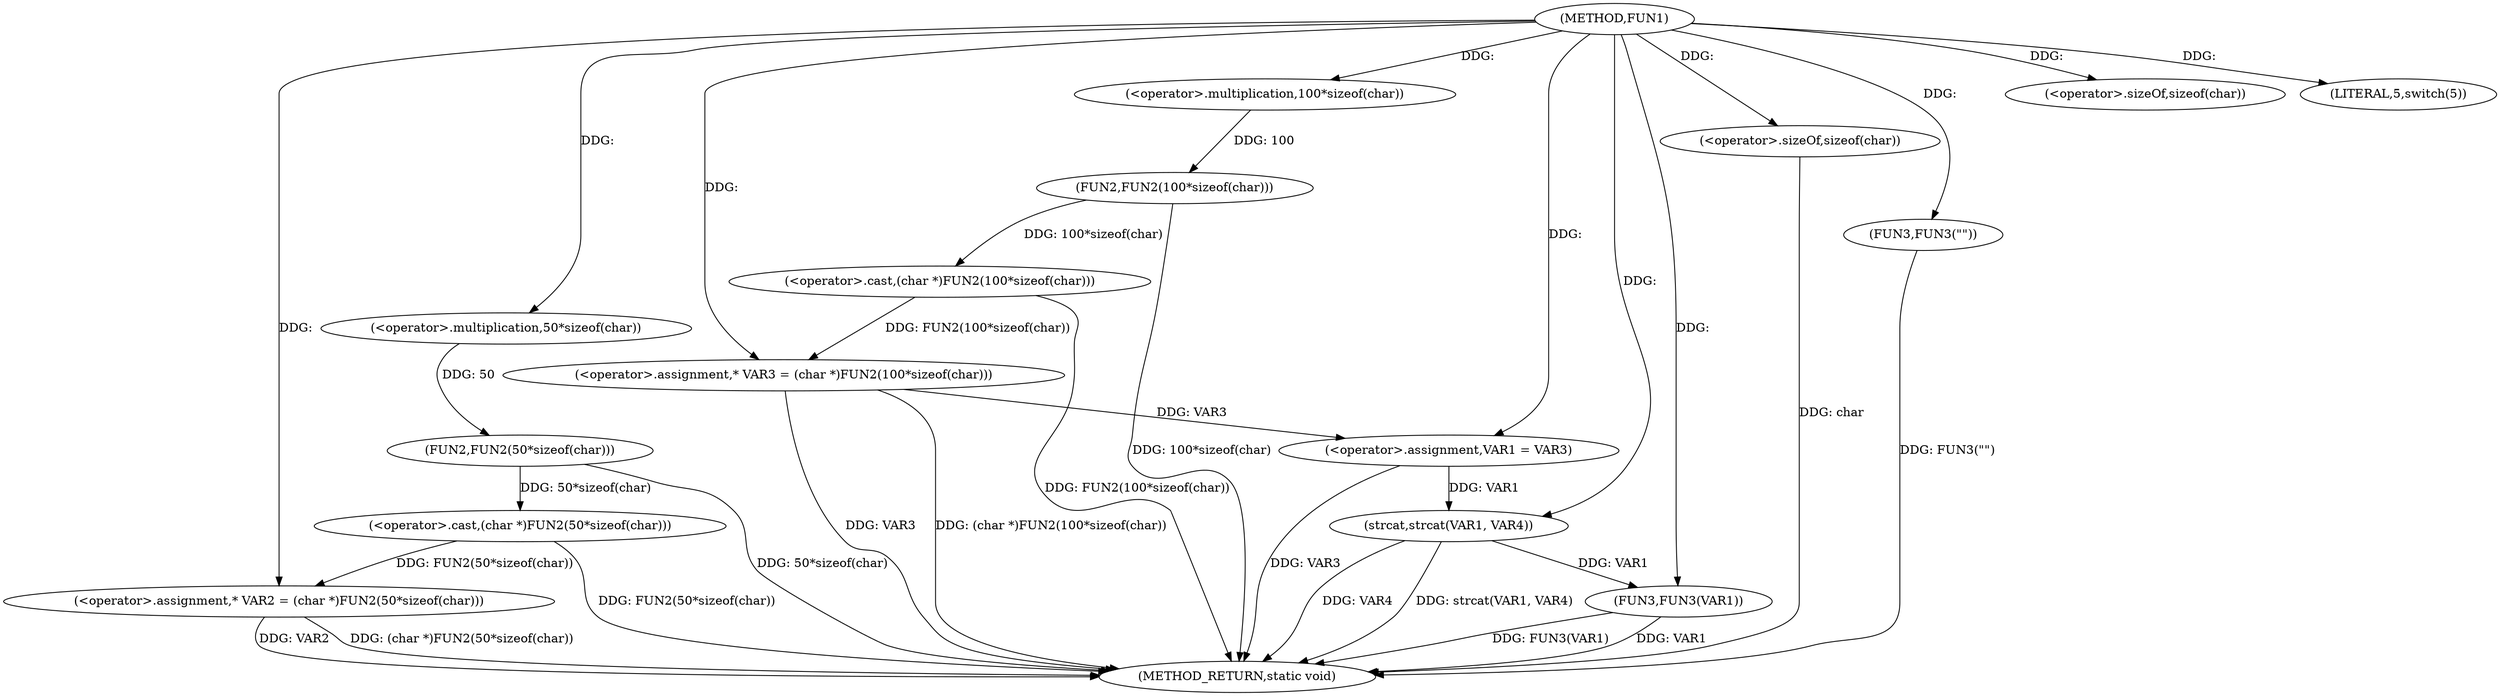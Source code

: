digraph FUN1 {  
"1000100" [label = "(METHOD,FUN1)" ]
"1000142" [label = "(METHOD_RETURN,static void)" ]
"1000104" [label = "(<operator>.assignment,* VAR2 = (char *)FUN2(50*sizeof(char)))" ]
"1000106" [label = "(<operator>.cast,(char *)FUN2(50*sizeof(char)))" ]
"1000108" [label = "(FUN2,FUN2(50*sizeof(char)))" ]
"1000109" [label = "(<operator>.multiplication,50*sizeof(char))" ]
"1000111" [label = "(<operator>.sizeOf,sizeof(char))" ]
"1000114" [label = "(<operator>.assignment,* VAR3 = (char *)FUN2(100*sizeof(char)))" ]
"1000116" [label = "(<operator>.cast,(char *)FUN2(100*sizeof(char)))" ]
"1000118" [label = "(FUN2,FUN2(100*sizeof(char)))" ]
"1000119" [label = "(<operator>.multiplication,100*sizeof(char))" ]
"1000121" [label = "(<operator>.sizeOf,sizeof(char))" ]
"1000124" [label = "(LITERAL,5,switch(5))" ]
"1000127" [label = "(FUN3,FUN3(\"\"))" ]
"1000131" [label = "(<operator>.assignment,VAR1 = VAR3)" ]
"1000137" [label = "(strcat,strcat(VAR1, VAR4))" ]
"1000140" [label = "(FUN3,FUN3(VAR1))" ]
  "1000106" -> "1000142"  [ label = "DDG: FUN2(50*sizeof(char))"] 
  "1000104" -> "1000142"  [ label = "DDG: VAR2"] 
  "1000140" -> "1000142"  [ label = "DDG: FUN3(VAR1)"] 
  "1000127" -> "1000142"  [ label = "DDG: FUN3(\"\")"] 
  "1000116" -> "1000142"  [ label = "DDG: FUN2(100*sizeof(char))"] 
  "1000131" -> "1000142"  [ label = "DDG: VAR3"] 
  "1000121" -> "1000142"  [ label = "DDG: char"] 
  "1000118" -> "1000142"  [ label = "DDG: 100*sizeof(char)"] 
  "1000114" -> "1000142"  [ label = "DDG: (char *)FUN2(100*sizeof(char))"] 
  "1000140" -> "1000142"  [ label = "DDG: VAR1"] 
  "1000137" -> "1000142"  [ label = "DDG: VAR4"] 
  "1000114" -> "1000142"  [ label = "DDG: VAR3"] 
  "1000137" -> "1000142"  [ label = "DDG: strcat(VAR1, VAR4)"] 
  "1000104" -> "1000142"  [ label = "DDG: (char *)FUN2(50*sizeof(char))"] 
  "1000108" -> "1000142"  [ label = "DDG: 50*sizeof(char)"] 
  "1000106" -> "1000104"  [ label = "DDG: FUN2(50*sizeof(char))"] 
  "1000100" -> "1000104"  [ label = "DDG: "] 
  "1000108" -> "1000106"  [ label = "DDG: 50*sizeof(char)"] 
  "1000109" -> "1000108"  [ label = "DDG: 50"] 
  "1000100" -> "1000109"  [ label = "DDG: "] 
  "1000100" -> "1000111"  [ label = "DDG: "] 
  "1000116" -> "1000114"  [ label = "DDG: FUN2(100*sizeof(char))"] 
  "1000100" -> "1000114"  [ label = "DDG: "] 
  "1000118" -> "1000116"  [ label = "DDG: 100*sizeof(char)"] 
  "1000119" -> "1000118"  [ label = "DDG: 100"] 
  "1000100" -> "1000119"  [ label = "DDG: "] 
  "1000100" -> "1000121"  [ label = "DDG: "] 
  "1000100" -> "1000124"  [ label = "DDG: "] 
  "1000100" -> "1000127"  [ label = "DDG: "] 
  "1000114" -> "1000131"  [ label = "DDG: VAR3"] 
  "1000100" -> "1000131"  [ label = "DDG: "] 
  "1000131" -> "1000137"  [ label = "DDG: VAR1"] 
  "1000100" -> "1000137"  [ label = "DDG: "] 
  "1000137" -> "1000140"  [ label = "DDG: VAR1"] 
  "1000100" -> "1000140"  [ label = "DDG: "] 
}
